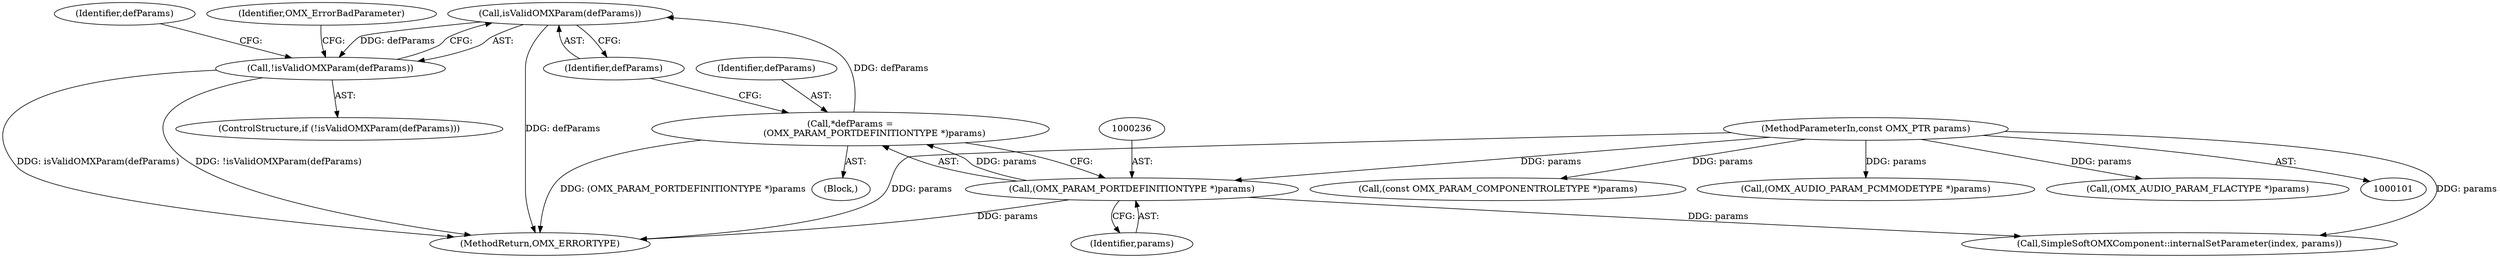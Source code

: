 digraph "0_Android_295c883fe3105b19bcd0f9e07d54c6b589fc5bff_18@pointer" {
"1000240" [label="(Call,isValidOMXParam(defParams))"];
"1000233" [label="(Call,*defParams =\n                 (OMX_PARAM_PORTDEFINITIONTYPE *)params)"];
"1000235" [label="(Call,(OMX_PARAM_PORTDEFINITIONTYPE *)params)"];
"1000103" [label="(MethodParameterIn,const OMX_PTR params)"];
"1000239" [label="(Call,!isValidOMXParam(defParams))"];
"1000234" [label="(Identifier,defParams)"];
"1000244" [label="(Identifier,OMX_ErrorBadParameter)"];
"1000180" [label="(Call,(const OMX_PARAM_COMPONENTROLETYPE *)params)"];
"1000271" [label="(MethodReturn,OMX_ERRORTYPE)"];
"1000237" [label="(Identifier,params)"];
"1000268" [label="(Call,SimpleSoftOMXComponent::internalSetParameter(index, params))"];
"1000233" [label="(Call,*defParams =\n                 (OMX_PARAM_PORTDEFINITIONTYPE *)params)"];
"1000239" [label="(Call,!isValidOMXParam(defParams))"];
"1000231" [label="(Block,)"];
"1000238" [label="(ControlStructure,if (!isValidOMXParam(defParams)))"];
"1000235" [label="(Call,(OMX_PARAM_PORTDEFINITIONTYPE *)params)"];
"1000103" [label="(MethodParameterIn,const OMX_PTR params)"];
"1000115" [label="(Call,(OMX_AUDIO_PARAM_PCMMODETYPE *)params)"];
"1000241" [label="(Identifier,defParams)"];
"1000213" [label="(Call,(OMX_AUDIO_PARAM_FLACTYPE *)params)"];
"1000240" [label="(Call,isValidOMXParam(defParams))"];
"1000248" [label="(Identifier,defParams)"];
"1000240" -> "1000239"  [label="AST: "];
"1000240" -> "1000241"  [label="CFG: "];
"1000241" -> "1000240"  [label="AST: "];
"1000239" -> "1000240"  [label="CFG: "];
"1000240" -> "1000271"  [label="DDG: defParams"];
"1000240" -> "1000239"  [label="DDG: defParams"];
"1000233" -> "1000240"  [label="DDG: defParams"];
"1000233" -> "1000231"  [label="AST: "];
"1000233" -> "1000235"  [label="CFG: "];
"1000234" -> "1000233"  [label="AST: "];
"1000235" -> "1000233"  [label="AST: "];
"1000241" -> "1000233"  [label="CFG: "];
"1000233" -> "1000271"  [label="DDG: (OMX_PARAM_PORTDEFINITIONTYPE *)params"];
"1000235" -> "1000233"  [label="DDG: params"];
"1000235" -> "1000237"  [label="CFG: "];
"1000236" -> "1000235"  [label="AST: "];
"1000237" -> "1000235"  [label="AST: "];
"1000235" -> "1000271"  [label="DDG: params"];
"1000103" -> "1000235"  [label="DDG: params"];
"1000235" -> "1000268"  [label="DDG: params"];
"1000103" -> "1000101"  [label="AST: "];
"1000103" -> "1000271"  [label="DDG: params"];
"1000103" -> "1000115"  [label="DDG: params"];
"1000103" -> "1000180"  [label="DDG: params"];
"1000103" -> "1000213"  [label="DDG: params"];
"1000103" -> "1000268"  [label="DDG: params"];
"1000239" -> "1000238"  [label="AST: "];
"1000244" -> "1000239"  [label="CFG: "];
"1000248" -> "1000239"  [label="CFG: "];
"1000239" -> "1000271"  [label="DDG: !isValidOMXParam(defParams)"];
"1000239" -> "1000271"  [label="DDG: isValidOMXParam(defParams)"];
}
